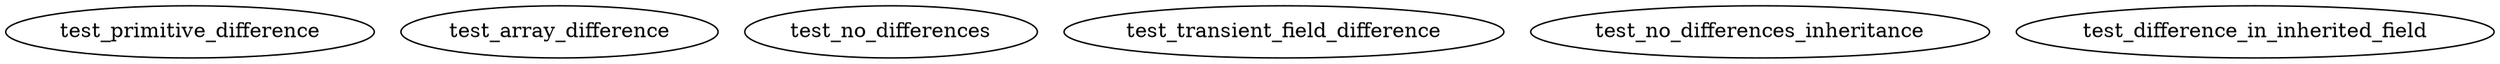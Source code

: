digraph G {
test_primitive_difference;
test_array_difference;
test_no_differences;
test_transient_field_difference;
test_no_differences_inheritance;
test_difference_in_inherited_field;
}
